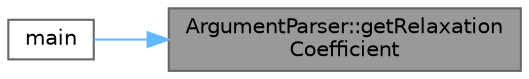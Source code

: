digraph "ArgumentParser::getRelaxationCoefficient"
{
 // LATEX_PDF_SIZE
  bgcolor="transparent";
  edge [fontname=Helvetica,fontsize=10,labelfontname=Helvetica,labelfontsize=10];
  node [fontname=Helvetica,fontsize=10,shape=box,height=0.2,width=0.4];
  rankdir="RL";
  Node1 [id="Node000001",label="ArgumentParser::getRelaxation\lCoefficient",height=0.2,width=0.4,color="gray40", fillcolor="grey60", style="filled", fontcolor="black",tooltip="Get the relaxation coefficient ($$ \\omega $$)."];
  Node1 -> Node2 [id="edge1_Node000001_Node000002",dir="back",color="steelblue1",style="solid",tooltip=" "];
  Node2 [id="Node000002",label="main",height=0.2,width=0.4,color="grey40", fillcolor="white", style="filled",URL="$main_8_c.html#a0ddf1224851353fc92bfbff6f499fa97",tooltip=" "];
}
